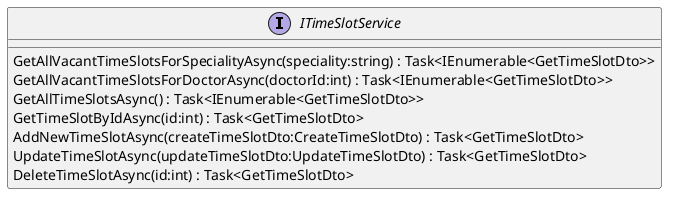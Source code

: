 @startuml
interface ITimeSlotService {
    GetAllVacantTimeSlotsForSpecialityAsync(speciality:string) : Task<IEnumerable<GetTimeSlotDto>>
    GetAllVacantTimeSlotsForDoctorAsync(doctorId:int) : Task<IEnumerable<GetTimeSlotDto>>
    GetAllTimeSlotsAsync() : Task<IEnumerable<GetTimeSlotDto>>
    GetTimeSlotByIdAsync(id:int) : Task<GetTimeSlotDto>
    AddNewTimeSlotAsync(createTimeSlotDto:CreateTimeSlotDto) : Task<GetTimeSlotDto>
    UpdateTimeSlotAsync(updateTimeSlotDto:UpdateTimeSlotDto) : Task<GetTimeSlotDto>
    DeleteTimeSlotAsync(id:int) : Task<GetTimeSlotDto>
}
@enduml
